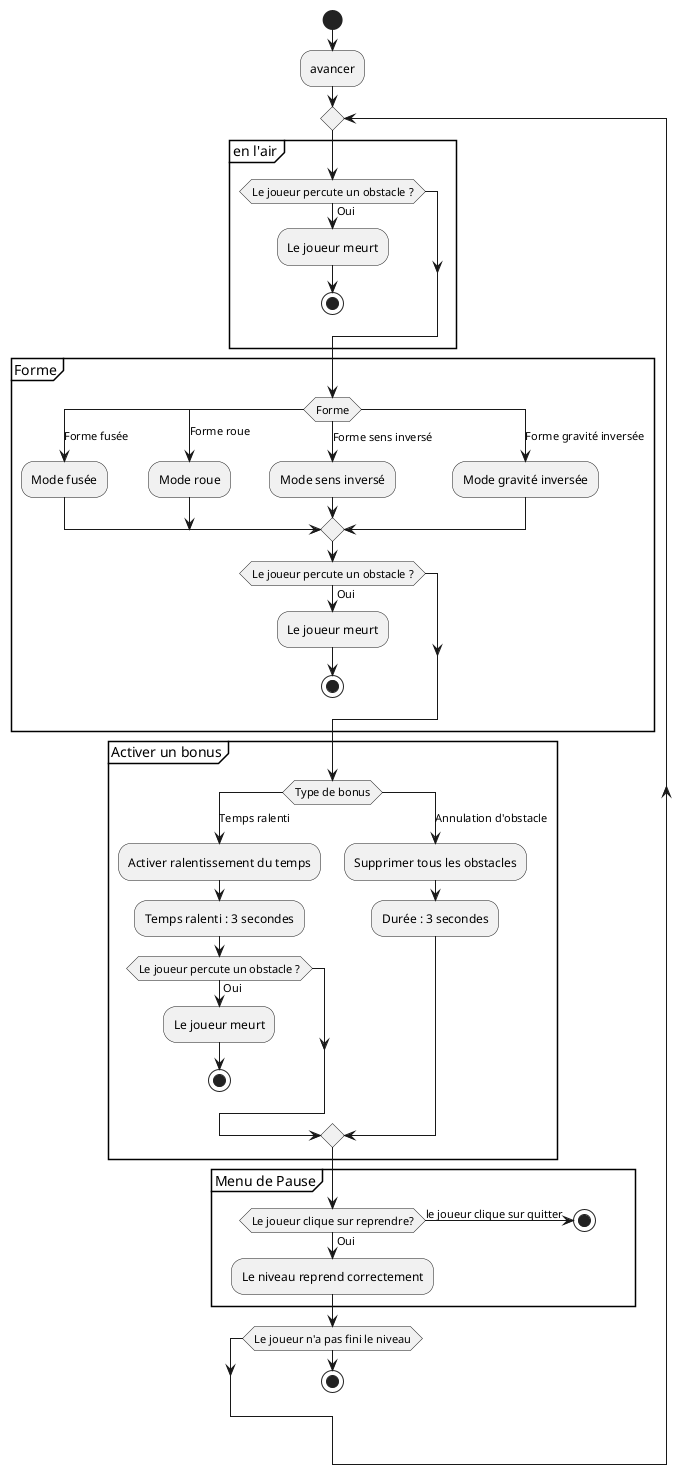 @startuml Geometry Dash - Diagramme d'etats du joueur

start

:avancer;

repeat
  partition "en l'air" {
    if (Le joueur percute un obstacle ?) then (Oui)
      :Le joueur meurt;
      stop
    endif
  }

  partition "Forme" {
    switch (Forme)
      case (Forme fusée)
        :Mode fusée;
      case (Forme roue)
        :Mode roue;
      case (Forme sens inversé)
        :Mode sens inversé;
      case (Forme gravité inversée)
        :Mode gravité inversée;
    endswitch
    if (Le joueur percute un obstacle ?) then (Oui)
      :Le joueur meurt;
      stop
    endif
  }

  partition "Activer un bonus" {
    switch (Type de bonus)
      case (Temps ralenti)
        :Activer ralentissement du temps;
        :Temps ralenti : 3 secondes;
        if (Le joueur percute un obstacle ?) then (Oui)
          :Le joueur meurt;
          stop
        endif
      case (Annulation d'obstacle)
        :Supprimer tous les obstacles;
        :Durée : 3 secondes;
    endswitch
  }

  partition "Menu de Pause" {
    if (Le joueur clique sur reprendre?) then (Oui)
        :Le niveau reprend correctement;
    else (le joueur clique sur quitter)
        stop
    endif
  }
while (Le joueur n'a pas fini le niveau)

stop

@enduml
